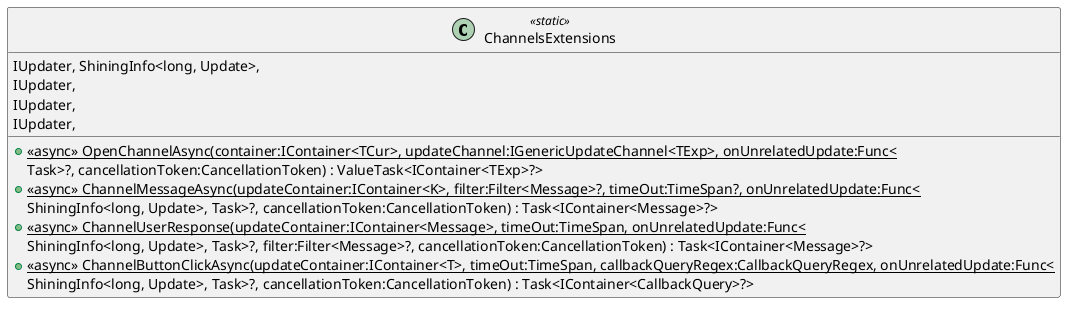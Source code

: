@startuml
class ChannelsExtensions <<static>> {
    + {static} <<async>> OpenChannelAsync(container:IContainer<TCur>, updateChannel:IGenericUpdateChannel<TExp>, onUnrelatedUpdate:Func<
            IUpdater, ShiningInfo<long, Update>,
            Task>?, cancellationToken:CancellationToken) : ValueTask<IContainer<TExp>?>
    + {static} <<async>> ChannelMessageAsync(updateContainer:IContainer<K>, filter:Filter<Message>?, timeOut:TimeSpan?, onUnrelatedUpdate:Func<
            IUpdater,
            ShiningInfo<long, Update>, Task>?, cancellationToken:CancellationToken) : Task<IContainer<Message>?>
    + {static} <<async>> ChannelUserResponse(updateContainer:IContainer<Message>, timeOut:TimeSpan, onUnrelatedUpdate:Func<
            IUpdater,
            ShiningInfo<long, Update>, Task>?, filter:Filter<Message>?, cancellationToken:CancellationToken) : Task<IContainer<Message>?>
    + {static} <<async>> ChannelButtonClickAsync(updateContainer:IContainer<T>, timeOut:TimeSpan, callbackQueryRegex:CallbackQueryRegex, onUnrelatedUpdate:Func<
            IUpdater,
            ShiningInfo<long, Update>, Task>?, cancellationToken:CancellationToken) : Task<IContainer<CallbackQuery>?>
}
@enduml
